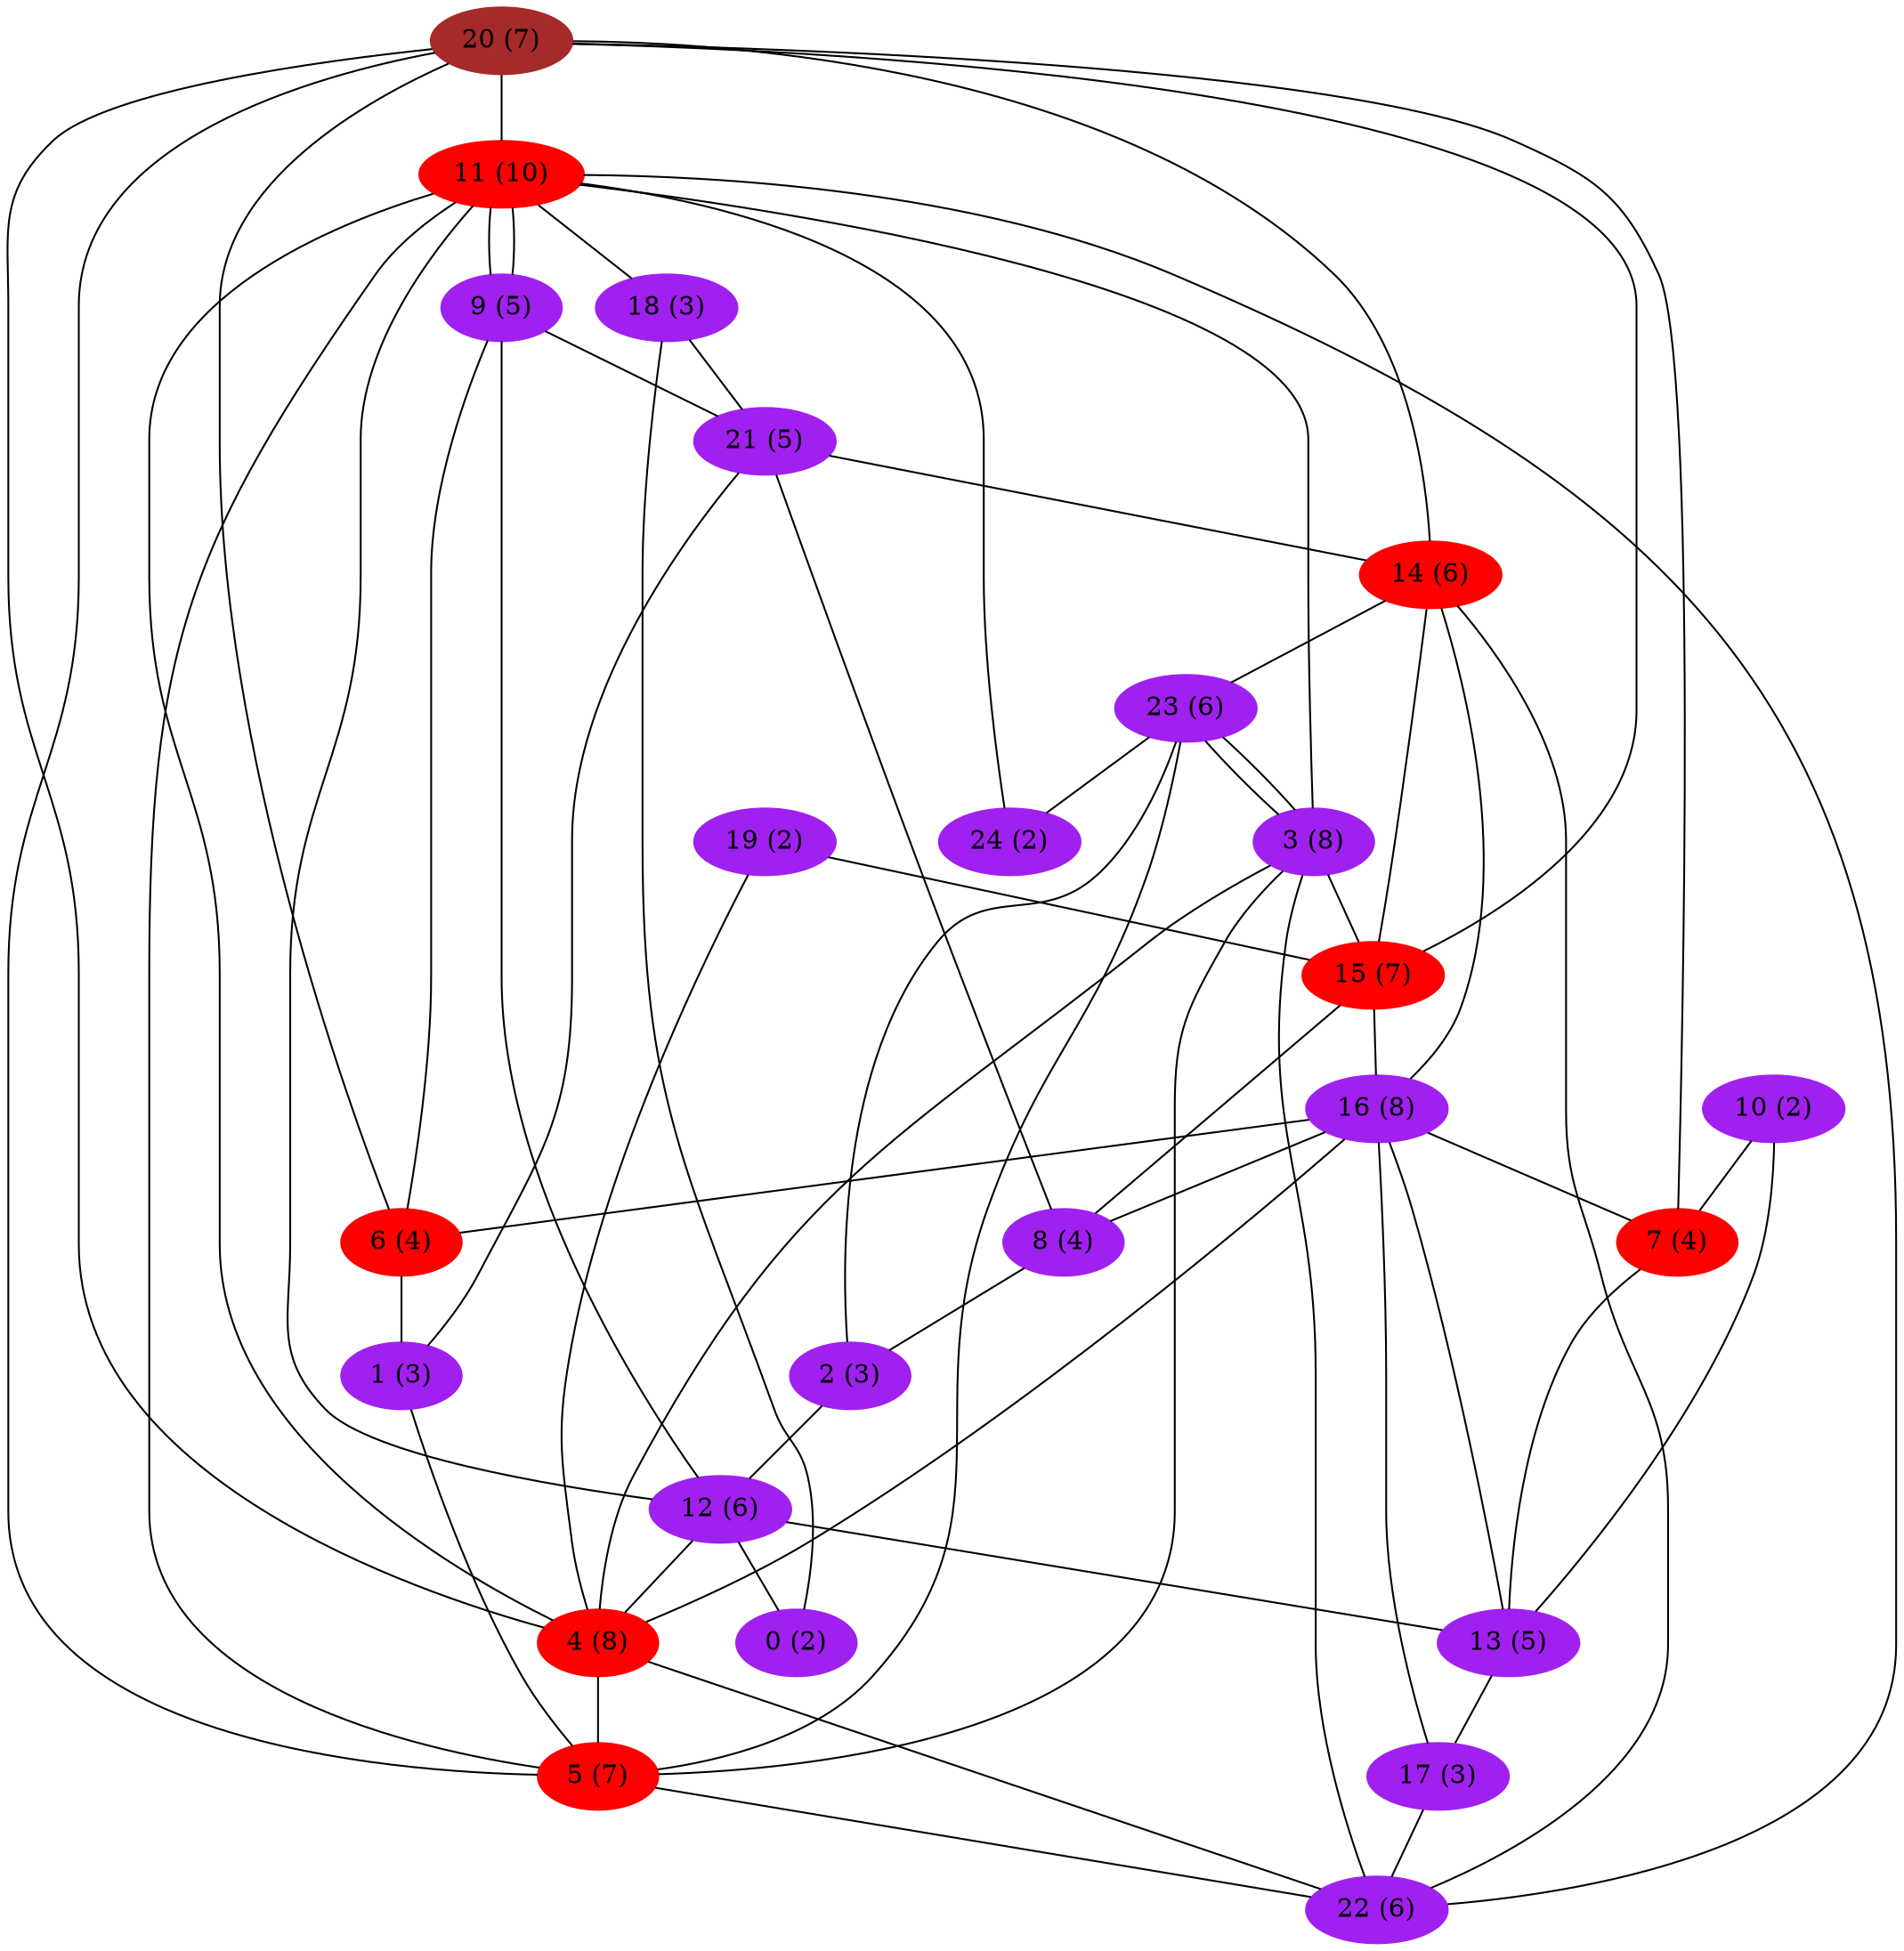 // Kerde Severin 
graph G { 
20 [label = "20 (7)",
				color = brown, style = filled, fillcolor = brown]; 
24 [label = "24 (2)", 
				color = purple, style = filled, fillcolor = purple]; 
18 [label = "18 (3)", 
				color = purple, style = filled, fillcolor = purple]; 
1 [label = "1 (3)", 
				color = purple, style = filled, fillcolor = purple]; 
12 [label = "12 (6)", 
				color = purple, style = filled, fillcolor = purple]; 
3 [label = "3 (8)", 
				color = purple, style = filled, fillcolor = purple]; 
11 [label = "11 (10)",
				color = red, style = filled, fillcolor = red]; 
5 [label = "5 (7)",
				color = red, style = filled, fillcolor = red]; 
4 [label = "4 (8)",
				color = red, style = filled, fillcolor = red]; 
22 [label = "22 (6)", 
				color = purple, style = filled, fillcolor = purple]; 
21 [label = "21 (5)", 
				color = purple, style = filled, fillcolor = purple]; 
8 [label = "8 (4)", 
				color = purple, style = filled, fillcolor = purple]; 
14 [label = "14 (6)",
				color = red, style = filled, fillcolor = red]; 
13 [label = "13 (5)", 
				color = purple, style = filled, fillcolor = purple]; 
9 [label = "9 (5)", 
				color = purple, style = filled, fillcolor = purple]; 
16 [label = "16 (8)", 
				color = purple, style = filled, fillcolor = purple]; 
10 [label = "10 (2)", 
				color = purple, style = filled, fillcolor = purple]; 
23 [label = "23 (6)", 
				color = purple, style = filled, fillcolor = purple]; 
2 [label = "2 (3)", 
				color = purple, style = filled, fillcolor = purple]; 
0 [label = "0 (2)", 
				color = purple, style = filled, fillcolor = purple]; 
17 [label = "17 (3)", 
				color = purple, style = filled, fillcolor = purple]; 
6 [label = "6 (4)",
				color = red, style = filled, fillcolor = red]; 
19 [label = "19 (2)", 
				color = purple, style = filled, fillcolor = purple]; 
7 [label = "7 (4)",
				color = red, style = filled, fillcolor = red]; 
15 [label = "15 (7)",
				color = red, style = filled, fillcolor = red]; 
15--16; 
8--2; 
23--24; 
16--8; 
3--23; 
20--11; 
13--17; 
12--11; 
16--17; 
10--13; 
11--5; 
23--3; 
12--4; 
22--11; 
5--23; 
8--21; 
4--5; 
5--22; 
20--5; 
4--16; 
1--5; 
3--11; 
17--22; 
19--15; 
2--12; 
4--20; 
16--6; 
21--14; 
6--20; 
7--13; 
16--7; 
4--3; 
18--21; 
4--11; 
9--21; 
14--23; 
22--14; 
7--20; 
9--6; 
11--18; 
1--21; 
15--14; 
22--4; 
16--14; 
9--12; 
6--1; 
12--0; 
3--22; 
19--4; 
8--15; 
16--13; 
23--2; 
20--14; 
18--0; 
15--20; 
12--13; 
11--9; 
11--24; 
3--15; 
10--7; 
3--5; 
9--11; 
}